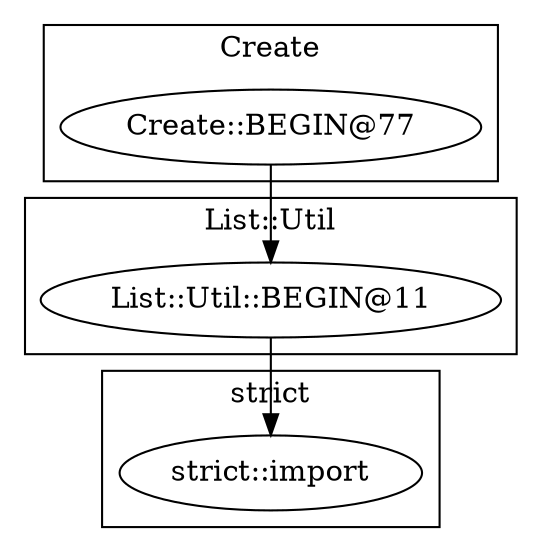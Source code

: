 digraph {
graph [overlap=false]
subgraph cluster_List_Util {
	label="List::Util";
	"List::Util::BEGIN@11";
}
subgraph cluster_strict {
	label="strict";
	"strict::import";
}
subgraph cluster_Create {
	label="Create";
	"Create::BEGIN@77";
}
"Create::BEGIN@77" -> "List::Util::BEGIN@11";
"List::Util::BEGIN@11" -> "strict::import";
}
